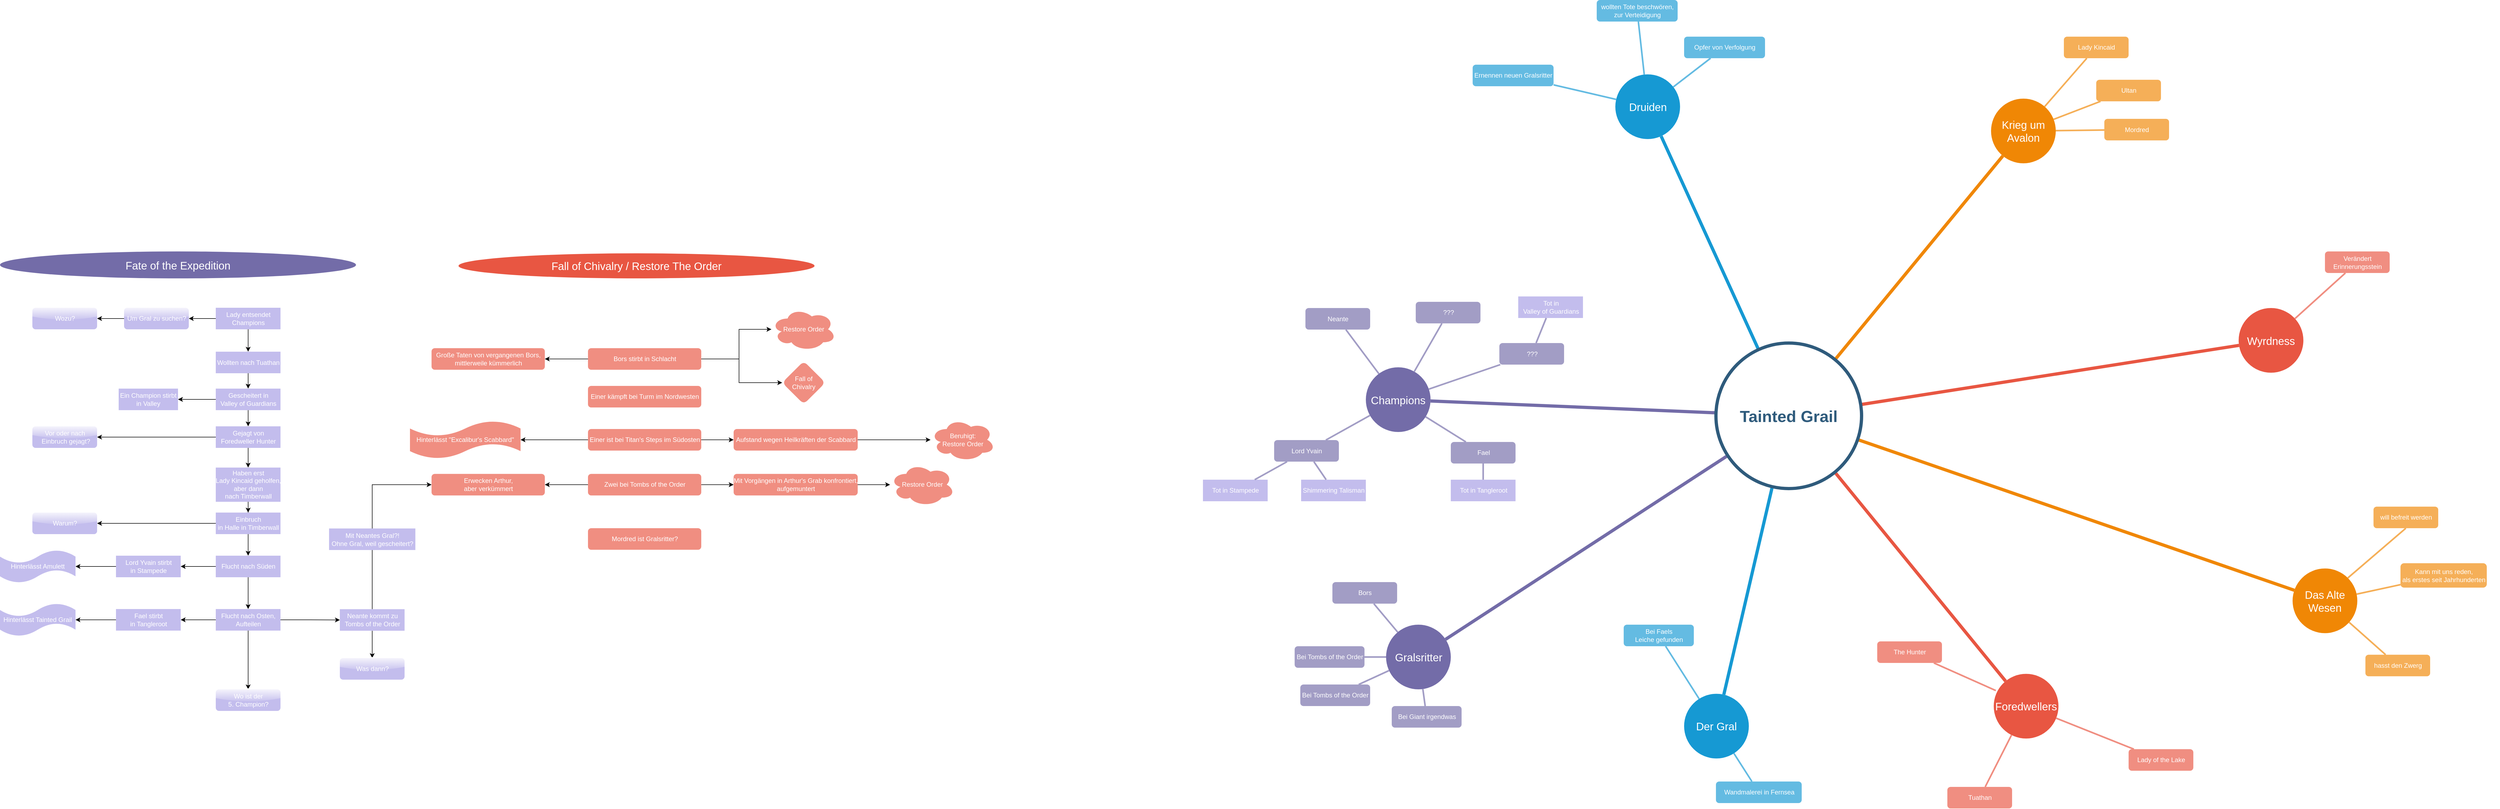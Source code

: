 <mxfile version="22.0.0" type="github">
  <diagram id="6a731a19-8d31-9384-78a2-239565b7b9f0" name="Page-1">
    <mxGraphModel dx="4365" dy="788" grid="1" gridSize="10" guides="1" tooltips="1" connect="1" arrows="1" fold="1" page="1" pageScale="1" pageWidth="1169" pageHeight="827" background="none" math="0" shadow="0">
      <root>
        <mxCell id="0" />
        <mxCell id="1" parent="0" />
        <mxCell id="1350" value="Der Gral" style="ellipse;whiteSpace=wrap;html=1;shadow=0;fontFamily=Helvetica;fontSize=20;fontColor=#FFFFFF;align=center;strokeWidth=3;fillColor=#1699D3;strokeColor=none;" parent="1" vertex="1">
          <mxGeometry x="2032" y="1307.25" width="120" height="120" as="geometry" />
        </mxCell>
        <mxCell id="1351" value="Das Alte Wesen" style="ellipse;whiteSpace=wrap;html=1;shadow=0;fontFamily=Helvetica;fontSize=20;fontColor=#FFFFFF;align=center;strokeWidth=3;fillColor=#F08705;strokeColor=none;gradientColor=none;" parent="1" vertex="1">
          <mxGeometry x="3160" y="1074.75" width="120" height="120" as="geometry" />
        </mxCell>
        <mxCell id="1352" value="Wyrdness" style="ellipse;whiteSpace=wrap;html=1;shadow=0;fontFamily=Helvetica;fontSize=20;fontColor=#FFFFFF;align=center;strokeWidth=3;fillColor=#E85642;strokeColor=none;" parent="1" vertex="1">
          <mxGeometry x="3060" y="591.5" width="120" height="120" as="geometry" />
        </mxCell>
        <mxCell id="1353" value="Druiden" style="ellipse;whiteSpace=wrap;html=1;shadow=0;fontFamily=Helvetica;fontSize=20;fontColor=#FFFFFF;align=center;strokeWidth=3;fillColor=#1699D3;strokeColor=none;" parent="1" vertex="1">
          <mxGeometry x="1904.5" y="158" width="120" height="120" as="geometry" />
        </mxCell>
        <mxCell id="1354" value="Gralsritter" style="ellipse;whiteSpace=wrap;html=1;shadow=0;fontFamily=Helvetica;fontSize=20;fontColor=#FFFFFF;align=center;strokeWidth=3;fillColor=#736ca8;strokeColor=none;" parent="1" vertex="1">
          <mxGeometry x="1479.5" y="1179" width="120" height="120" as="geometry" />
        </mxCell>
        <mxCell id="1355" value="Krieg um Avalon" style="ellipse;whiteSpace=wrap;html=1;shadow=0;fontFamily=Helvetica;fontSize=20;fontColor=#FFFFFF;align=center;strokeWidth=3;fillColor=#F08705;strokeColor=none;" parent="1" vertex="1">
          <mxGeometry x="2601" y="203" width="120" height="120" as="geometry" />
        </mxCell>
        <mxCell id="1356" value="Foredwellers" style="ellipse;whiteSpace=wrap;html=1;shadow=0;fontFamily=Helvetica;fontSize=20;fontColor=#FFFFFF;align=center;strokeWidth=3;fillColor=#E85642;strokeColor=none;" parent="1" vertex="1">
          <mxGeometry x="2606" y="1270.25" width="120" height="120" as="geometry" />
        </mxCell>
        <mxCell id="1359" style="endArrow=none;strokeWidth=6;strokeColor=#1699D3;html=1;" parent="1" source="1515" target="1350" edge="1">
          <mxGeometry relative="1" as="geometry" />
        </mxCell>
        <mxCell id="1360" style="endArrow=none;strokeWidth=6;strokeColor=#f08705;html=1;" parent="1" source="1515" target="1351" edge="1">
          <mxGeometry relative="1" as="geometry" />
        </mxCell>
        <mxCell id="1361" style="endArrow=none;strokeWidth=6;strokeColor=#E85642;html=1;" parent="1" source="1515" target="1352" edge="1">
          <mxGeometry relative="1" as="geometry" />
        </mxCell>
        <mxCell id="1362" style="endArrow=none;strokeWidth=6;strokeColor=#1699D3;html=1;" parent="1" source="1515" target="1353" edge="1">
          <mxGeometry relative="1" as="geometry" />
        </mxCell>
        <mxCell id="1363" style="endArrow=none;strokeWidth=6;strokeColor=#736CA8;html=1;" parent="1" source="1515" target="1516" edge="1">
          <mxGeometry relative="1" as="geometry" />
        </mxCell>
        <mxCell id="1364" style="endArrow=none;strokeWidth=6;strokeColor=#736ca8;html=1;" parent="1" source="1515" target="1354" edge="1">
          <mxGeometry relative="1" as="geometry" />
        </mxCell>
        <mxCell id="1365" value="" style="edgeStyle=none;endArrow=none;strokeWidth=6;strokeColor=#F08705;html=1;" parent="1" source="1515" target="1355" edge="1">
          <mxGeometry x="181" y="226.5" width="100" height="100" as="geometry">
            <mxPoint x="1311" y="306.5" as="sourcePoint" />
            <mxPoint x="1411" y="206.5" as="targetPoint" />
          </mxGeometry>
        </mxCell>
        <mxCell id="1366" value="" style="edgeStyle=none;endArrow=none;strokeWidth=6;strokeColor=#E85642;html=1;" parent="1" source="1515" target="1356" edge="1">
          <mxGeometry x="181" y="226.5" width="100" height="100" as="geometry">
            <mxPoint x="1311" y="306.5" as="sourcePoint" />
            <mxPoint x="1411" y="206.5" as="targetPoint" />
          </mxGeometry>
        </mxCell>
        <mxCell id="1371" value="Bei Faels &lt;br&gt;Leiche gefunden" style="rounded=1;fillColor=#64BBE2;strokeColor=none;strokeWidth=3;shadow=0;html=1;fontColor=#FFFFFF;" parent="1" vertex="1">
          <mxGeometry x="1920" y="1179" width="130" height="40" as="geometry" />
        </mxCell>
        <mxCell id="1372" value="Wandmalerei in Fernsea" style="rounded=1;fillColor=#64BBE2;strokeColor=none;strokeWidth=3;shadow=0;html=1;fontColor=#FFFFFF;" parent="1" vertex="1">
          <mxGeometry x="2091" y="1470" width="159" height="40" as="geometry" />
        </mxCell>
        <mxCell id="1383" value="" style="edgeStyle=none;endArrow=none;strokeWidth=3;strokeColor=#64BBE2;html=1;" parent="1" source="1350" target="1371" edge="1">
          <mxGeometry x="-221.5" y="56.5" width="100" height="100" as="geometry">
            <mxPoint x="1287" y="1192.25" as="sourcePoint" />
            <mxPoint x="1387" y="1092.25" as="targetPoint" />
          </mxGeometry>
        </mxCell>
        <mxCell id="1384" value="" style="edgeStyle=none;endArrow=none;strokeWidth=3;strokeColor=#64BBE2;html=1;" parent="1" source="1350" target="1372" edge="1">
          <mxGeometry x="-221.5" y="56.5" width="100" height="100" as="geometry">
            <mxPoint x="1287" y="1192.25" as="sourcePoint" />
            <mxPoint x="1387" y="1092.25" as="targetPoint" />
          </mxGeometry>
        </mxCell>
        <mxCell id="1397" value="Kann mit uns reden, &lt;br&gt;als erstes seit Jahrhunderten" style="rounded=1;fillColor=#f5af58;strokeColor=none;strokeWidth=3;shadow=0;html=1;fontColor=#FFFFFF;" parent="1" vertex="1">
          <mxGeometry x="3360" y="1065" width="160" height="45.25" as="geometry" />
        </mxCell>
        <mxCell id="1398" value="hasst den Zwerg" style="rounded=1;fillColor=#f5af58;strokeColor=none;strokeWidth=3;shadow=0;html=1;fontColor=#FFFFFF;" parent="1" vertex="1">
          <mxGeometry x="3295" y="1234.75" width="120" height="40" as="geometry" />
        </mxCell>
        <mxCell id="1409" value="" style="edgeStyle=none;endArrow=none;strokeWidth=3;strokeColor=#F5AF58;html=1;" parent="1" source="1351" target="1397" edge="1">
          <mxGeometry x="3.5" y="21.5" width="100" height="100" as="geometry">
            <mxPoint x="2060" y="954.75" as="sourcePoint" />
            <mxPoint x="2160" y="854.75" as="targetPoint" />
          </mxGeometry>
        </mxCell>
        <mxCell id="1410" value="" style="edgeStyle=none;endArrow=none;strokeWidth=3;strokeColor=#F5AF58;html=1;" parent="1" source="1351" target="1398" edge="1">
          <mxGeometry x="3.5" y="21.5" width="100" height="100" as="geometry">
            <mxPoint x="2060" y="954.75" as="sourcePoint" />
            <mxPoint x="2160" y="854.75" as="targetPoint" />
          </mxGeometry>
        </mxCell>
        <mxCell id="1418" value="Verändert &lt;br&gt;Erinnerungsstein" style="rounded=1;fillColor=#f08e81;strokeColor=none;strokeWidth=3;shadow=0;html=1;fontColor=#FFFFFF;" parent="1" vertex="1">
          <mxGeometry x="3220" y="486.5" width="120" height="40" as="geometry" />
        </mxCell>
        <mxCell id="1429" value="" style="edgeStyle=none;endArrow=none;strokeWidth=3;strokeColor=#F08E81;html=1;" parent="1" source="1352" target="1418" edge="1">
          <mxGeometry x="31" y="106.5" width="100" height="100" as="geometry">
            <mxPoint x="1390" y="441.5" as="sourcePoint" />
            <mxPoint x="1490" y="341.5" as="targetPoint" />
          </mxGeometry>
        </mxCell>
        <mxCell id="1443" value="wollten Tote beschwören,&lt;br&gt;zur Verteidigung" style="rounded=1;fillColor=#64BBE2;strokeColor=none;strokeWidth=3;shadow=0;html=1;fontColor=#FFFFFF;" parent="1" vertex="1">
          <mxGeometry x="1870" y="20" width="150" height="40" as="geometry" />
        </mxCell>
        <mxCell id="1454" value="" style="edgeStyle=none;endArrow=none;strokeWidth=3;strokeColor=#64BBE2;html=1;" parent="1" source="1353" target="1443" edge="1">
          <mxGeometry x="-24" y="196.5" width="100" height="100" as="geometry">
            <mxPoint x="-55.5" y="-352" as="sourcePoint" />
            <mxPoint x="44.5" y="-452" as="targetPoint" />
          </mxGeometry>
        </mxCell>
        <mxCell id="1457" value="Bors" style="rounded=1;fillColor=#a29dc5;strokeColor=none;strokeWidth=3;shadow=0;html=1;fontColor=#FFFFFF;" parent="1" vertex="1">
          <mxGeometry x="1380" y="1100" width="120" height="40" as="geometry" />
        </mxCell>
        <mxCell id="1462" value="Bei Tombs of the Order" style="rounded=1;fillColor=#a29dc5;strokeColor=none;strokeWidth=3;shadow=0;html=1;fontColor=#FFFFFF;" parent="1" vertex="1">
          <mxGeometry x="1310" y="1219" width="129.5" height="40" as="geometry" />
        </mxCell>
        <mxCell id="1466" value="" style="edgeStyle=none;endArrow=none;strokeWidth=3;strokeColor=#A29DC5;html=1;" parent="1" source="1354" target="1462" edge="1">
          <mxGeometry x="251" y="-103.5" width="100" height="100" as="geometry">
            <mxPoint x="19.5" y="4" as="sourcePoint" />
            <mxPoint x="119.5" y="-96" as="targetPoint" />
          </mxGeometry>
        </mxCell>
        <mxCell id="1467" value="" style="edgeStyle=none;endArrow=none;strokeWidth=3;strokeColor=#A29DC5;html=1;" parent="1" source="1354" target="1457" edge="1">
          <mxGeometry x="251" y="-103.5" width="100" height="100" as="geometry">
            <mxPoint x="19.5" y="4" as="sourcePoint" />
            <mxPoint x="119.5" y="-96" as="targetPoint" />
          </mxGeometry>
        </mxCell>
        <mxCell id="1468" value="Ultan" style="rounded=1;fillColor=#f5af58;strokeColor=none;strokeWidth=3;shadow=0;html=1;fontColor=#FFFFFF;" parent="1" vertex="1">
          <mxGeometry x="2796" y="168" width="120" height="40" as="geometry" />
        </mxCell>
        <mxCell id="1469" value="Mordred" style="rounded=1;fillColor=#f5af58;strokeColor=none;strokeWidth=3;shadow=0;html=1;fontColor=#FFFFFF;" parent="1" vertex="1">
          <mxGeometry x="2811" y="240.5" width="120" height="40" as="geometry" />
        </mxCell>
        <mxCell id="1478" value="Lady Kincaid" style="rounded=1;fillColor=#f5af58;strokeColor=none;strokeWidth=3;shadow=0;html=1;fontColor=#FFFFFF;" parent="1" vertex="1">
          <mxGeometry x="2736" y="88" width="120" height="40" as="geometry" />
        </mxCell>
        <mxCell id="1479" value="" style="edgeStyle=none;endArrow=none;strokeWidth=3;strokeColor=#F5AF58;html=1;" parent="1" source="1355" target="1478" edge="1">
          <mxGeometry x="243.5" y="39" width="100" height="100" as="geometry">
            <mxPoint x="1681" y="-967" as="sourcePoint" />
            <mxPoint x="1781" y="-1067" as="targetPoint" />
          </mxGeometry>
        </mxCell>
        <mxCell id="1480" value="" style="edgeStyle=none;endArrow=none;strokeWidth=3;strokeColor=#F5AF58;html=1;" parent="1" source="1355" target="1468" edge="1">
          <mxGeometry x="243.5" y="39" width="100" height="100" as="geometry">
            <mxPoint x="1681" y="-967" as="sourcePoint" />
            <mxPoint x="1781" y="-1067" as="targetPoint" />
          </mxGeometry>
        </mxCell>
        <mxCell id="1481" value="" style="edgeStyle=none;endArrow=none;strokeWidth=3;strokeColor=#F5AF58;html=1;" parent="1" source="1355" target="1469" edge="1">
          <mxGeometry x="243.5" y="39" width="100" height="100" as="geometry">
            <mxPoint x="1681" y="-967" as="sourcePoint" />
            <mxPoint x="1781" y="-1067" as="targetPoint" />
          </mxGeometry>
        </mxCell>
        <mxCell id="1500" value="Tuathan" style="rounded=1;fillColor=#f08e81;strokeColor=none;strokeWidth=3;shadow=0;html=1;fontColor=#FFFFFF;" parent="1" vertex="1">
          <mxGeometry x="2520" y="1480" width="120" height="40" as="geometry" />
        </mxCell>
        <mxCell id="1501" value="Lady of the Lake" style="rounded=1;fillColor=#f08e81;strokeColor=none;strokeWidth=3;shadow=0;html=1;fontColor=#FFFFFF;" parent="1" vertex="1">
          <mxGeometry x="2856" y="1410" width="120" height="40" as="geometry" />
        </mxCell>
        <mxCell id="1502" value="" style="edgeStyle=none;endArrow=none;strokeWidth=3;strokeColor=#F08E81;html=1;" parent="1" source="1356" target="1501" edge="1">
          <mxGeometry x="188.5" y="51.5" width="100" height="100" as="geometry">
            <mxPoint x="2236" y="250.25" as="sourcePoint" />
            <mxPoint x="2336" y="150.25" as="targetPoint" />
          </mxGeometry>
        </mxCell>
        <mxCell id="1513" value="" style="edgeStyle=none;endArrow=none;strokeWidth=3;strokeColor=#F08E81;html=1;" parent="1" source="1356" target="1500" edge="1">
          <mxGeometry x="188.5" y="51.5" width="100" height="100" as="geometry">
            <mxPoint x="2236" y="250.25" as="sourcePoint" />
            <mxPoint x="2336" y="150.25" as="targetPoint" />
          </mxGeometry>
        </mxCell>
        <mxCell id="1514" style="edgeStyle=orthogonalEdgeStyle;rounded=0;html=1;exitX=0.75;exitY=0;entryX=0.75;entryY=0;startArrow=none;startFill=0;endArrow=block;endFill=1;jettySize=auto;orthogonalLoop=1;strokeColor=#12aab5;strokeWidth=6;fontSize=20;fontColor=#2F5B7C;" parent="1" edge="1">
          <mxGeometry relative="1" as="geometry">
            <mxPoint x="3532.5" y="1105" as="sourcePoint" />
            <mxPoint x="3532.5" y="1105" as="targetPoint" />
          </mxGeometry>
        </mxCell>
        <mxCell id="1515" value="Tainted Grail" style="ellipse;whiteSpace=wrap;html=1;shadow=0;fontFamily=Helvetica;fontSize=30;fontColor=#2F5B7C;align=center;strokeColor=#2F5B7C;strokeWidth=6;fillColor=#FFFFFF;fontStyle=1;gradientColor=none;" parent="1" vertex="1">
          <mxGeometry x="2091" y="656.5" width="270" height="270" as="geometry" />
        </mxCell>
        <mxCell id="1516" value="Champions" style="ellipse;whiteSpace=wrap;html=1;shadow=0;fontFamily=Helvetica;fontSize=20;fontColor=#FFFFFF;align=center;strokeWidth=3;fillColor=#736ca8;strokeColor=none;" parent="1" vertex="1">
          <mxGeometry x="1442" y="701.5" width="120" height="120" as="geometry" />
        </mxCell>
        <mxCell id="1519" value="Neante" style="rounded=1;fillColor=#a29dc5;strokeColor=none;strokeWidth=3;shadow=0;html=1;fontColor=#FFFFFF;" parent="1" vertex="1">
          <mxGeometry x="1330" y="591.5" width="120" height="40" as="geometry" />
        </mxCell>
        <mxCell id="1520" value="???" style="rounded=1;fillColor=#a29dc5;strokeColor=none;strokeWidth=3;shadow=0;html=1;fontColor=#FFFFFF;" parent="1" vertex="1">
          <mxGeometry x="1534.5" y="580" width="120" height="40" as="geometry" />
        </mxCell>
        <mxCell id="1521" value="???" style="rounded=1;fillColor=#a29dc5;strokeColor=none;strokeWidth=3;shadow=0;html=1;fontColor=#FFFFFF;" parent="1" vertex="1">
          <mxGeometry x="1689.5" y="656.5" width="120" height="40" as="geometry" />
        </mxCell>
        <mxCell id="1523" value="Fael" style="rounded=1;fillColor=#a29dc5;strokeColor=none;strokeWidth=3;shadow=0;html=1;fontColor=#FFFFFF;" parent="1" vertex="1">
          <mxGeometry x="1599.5" y="840" width="120" height="40" as="geometry" />
        </mxCell>
        <mxCell id="1526" value="Lord Yvain" style="rounded=1;fillColor=#a29dc5;strokeColor=none;strokeWidth=3;shadow=0;html=1;fontColor=#FFFFFF;" parent="1" vertex="1">
          <mxGeometry x="1272" y="836.5" width="120" height="40" as="geometry" />
        </mxCell>
        <mxCell id="1531" value="" style="edgeStyle=none;endArrow=none;strokeWidth=3;strokeColor=#A29DC5;html=1;" parent="1" source="1516" target="1519" edge="1">
          <mxGeometry x="-1498" y="-303.5" width="100" height="100" as="geometry">
            <mxPoint x="-368" y="-223.5" as="sourcePoint" />
            <mxPoint x="-268" y="-323.5" as="targetPoint" />
          </mxGeometry>
        </mxCell>
        <mxCell id="1532" value="" style="edgeStyle=none;endArrow=none;strokeWidth=3;strokeColor=#A29DC5;html=1;" parent="1" source="1516" target="1520" edge="1">
          <mxGeometry x="-1498" y="-303.5" width="100" height="100" as="geometry">
            <mxPoint x="-368" y="-223.5" as="sourcePoint" />
            <mxPoint x="-268" y="-323.5" as="targetPoint" />
          </mxGeometry>
        </mxCell>
        <mxCell id="1533" value="" style="edgeStyle=none;endArrow=none;strokeWidth=3;strokeColor=#A29DC5;html=1;" parent="1" source="1516" target="1521" edge="1">
          <mxGeometry x="-1498" y="-303.5" width="100" height="100" as="geometry">
            <mxPoint x="-368" y="-223.5" as="sourcePoint" />
            <mxPoint x="-268" y="-323.5" as="targetPoint" />
          </mxGeometry>
        </mxCell>
        <mxCell id="1535" value="" style="edgeStyle=none;endArrow=none;strokeWidth=3;strokeColor=#A29DC5;html=1;" parent="1" source="1516" target="1523" edge="1">
          <mxGeometry x="-1498" y="-303.5" width="100" height="100" as="geometry">
            <mxPoint x="-368" y="-223.5" as="sourcePoint" />
            <mxPoint x="-268" y="-323.5" as="targetPoint" />
          </mxGeometry>
        </mxCell>
        <mxCell id="1538" value="" style="edgeStyle=none;endArrow=none;strokeWidth=3;strokeColor=#A29DC5;html=1;" parent="1" source="1516" target="1526" edge="1">
          <mxGeometry x="-1498" y="-303.5" width="100" height="100" as="geometry">
            <mxPoint x="-368" y="-223.5" as="sourcePoint" />
            <mxPoint x="-268" y="-323.5" as="targetPoint" />
          </mxGeometry>
        </mxCell>
        <mxCell id="g6st9Df7FxSZLDSMsTks-1542" value="will befreit werden" style="rounded=1;fillColor=#f5af58;strokeColor=none;strokeWidth=3;shadow=0;html=1;fontColor=#FFFFFF;" parent="1" vertex="1">
          <mxGeometry x="3310" y="960" width="120" height="40" as="geometry" />
        </mxCell>
        <mxCell id="g6st9Df7FxSZLDSMsTks-1544" value="" style="edgeStyle=none;endArrow=none;strokeWidth=3;strokeColor=#F5AF58;html=1;exitX=1;exitY=0;exitDx=0;exitDy=0;entryX=0.5;entryY=1;entryDx=0;entryDy=0;" parent="1" source="1351" target="g6st9Df7FxSZLDSMsTks-1542" edge="1">
          <mxGeometry x="3.5" y="21.5" width="100" height="100" as="geometry">
            <mxPoint x="3239.5" y="1047" as="sourcePoint" />
            <mxPoint x="3320.5" y="1030" as="targetPoint" />
          </mxGeometry>
        </mxCell>
        <mxCell id="g6st9Df7FxSZLDSMsTks-1546" value="The Hunter" style="rounded=1;fillColor=#f08e81;strokeColor=none;strokeWidth=3;shadow=0;html=1;fontColor=#FFFFFF;" parent="1" vertex="1">
          <mxGeometry x="2390" y="1210" width="120" height="40" as="geometry" />
        </mxCell>
        <mxCell id="g6st9Df7FxSZLDSMsTks-1548" value="" style="edgeStyle=none;endArrow=none;strokeWidth=3;strokeColor=#F08E81;html=1;exitX=0.032;exitY=0.258;exitDx=0;exitDy=0;exitPerimeter=0;" parent="1" source="1356" target="g6st9Df7FxSZLDSMsTks-1546" edge="1">
          <mxGeometry x="188.5" y="51.5" width="100" height="100" as="geometry">
            <mxPoint x="2700" y="1253.25" as="sourcePoint" />
            <mxPoint x="2844" y="1311.25" as="targetPoint" />
          </mxGeometry>
        </mxCell>
        <mxCell id="g6st9Df7FxSZLDSMsTks-1550" value="Tot in Stampede" style="rounded=0;fillColor=#C3BDED;strokeColor=none;strokeWidth=3;shadow=0;html=1;fontColor=#FFFFFF;glass=0;" parent="1" vertex="1">
          <mxGeometry x="1140" y="910" width="120" height="40" as="geometry" />
        </mxCell>
        <mxCell id="g6st9Df7FxSZLDSMsTks-1551" value="" style="edgeStyle=none;endArrow=none;strokeWidth=3;strokeColor=#A29DC5;html=1;" parent="1" source="1526" target="g6st9Df7FxSZLDSMsTks-1550" edge="1">
          <mxGeometry x="-1498" y="-303.5" width="100" height="100" as="geometry">
            <mxPoint x="1222" y="831.5" as="sourcePoint" />
            <mxPoint x="1140" y="876.5" as="targetPoint" />
          </mxGeometry>
        </mxCell>
        <mxCell id="g6st9Df7FxSZLDSMsTks-1552" value="Shimmering Talisman" style="rounded=0;fillColor=#C3BDED;strokeColor=none;strokeWidth=3;shadow=0;html=1;fontColor=#FFFFFF;glass=0;" parent="1" vertex="1">
          <mxGeometry x="1322" y="910" width="120" height="40" as="geometry" />
        </mxCell>
        <mxCell id="g6st9Df7FxSZLDSMsTks-1553" value="" style="edgeStyle=none;endArrow=none;strokeWidth=3;strokeColor=#A29DC5;html=1;" parent="1" source="1526" target="g6st9Df7FxSZLDSMsTks-1552" edge="1">
          <mxGeometry x="-1498" y="-303.5" width="100" height="100" as="geometry">
            <mxPoint x="1470" y="860" as="sourcePoint" />
            <mxPoint x="1410" y="894" as="targetPoint" />
          </mxGeometry>
        </mxCell>
        <mxCell id="g6st9Df7FxSZLDSMsTks-1554" value="Tot in Tangleroot" style="rounded=0;fillColor=#C3BDED;strokeColor=none;strokeWidth=3;shadow=0;html=1;fontColor=#FFFFFF;glass=0;" parent="1" vertex="1">
          <mxGeometry x="1599.5" y="910" width="120" height="40" as="geometry" />
        </mxCell>
        <mxCell id="g6st9Df7FxSZLDSMsTks-1555" value="" style="edgeStyle=none;endArrow=none;strokeWidth=3;strokeColor=#A29DC5;html=1;" parent="1" source="1523" target="g6st9Df7FxSZLDSMsTks-1554" edge="1">
          <mxGeometry x="-1498" y="-303.5" width="100" height="100" as="geometry">
            <mxPoint x="1519.5" y="876" as="sourcePoint" />
            <mxPoint x="1541.5" y="910" as="targetPoint" />
          </mxGeometry>
        </mxCell>
        <mxCell id="g6st9Df7FxSZLDSMsTks-1556" value="Tot in&lt;br&gt;Valley of Guardians" style="rounded=0;fillColor=#C3BDED;strokeColor=none;strokeWidth=3;shadow=0;html=1;fontColor=#FFFFFF;glass=0;" parent="1" vertex="1">
          <mxGeometry x="1724.5" y="570" width="120" height="40" as="geometry" />
        </mxCell>
        <mxCell id="g6st9Df7FxSZLDSMsTks-1557" value="" style="edgeStyle=none;endArrow=none;strokeWidth=3;strokeColor=#A29DC5;html=1;" parent="1" source="g6st9Df7FxSZLDSMsTks-1556" target="1521" edge="1">
          <mxGeometry x="-1498" y="-303.5" width="100" height="100" as="geometry">
            <mxPoint x="1908.2" y="596.5" as="sourcePoint" />
            <mxPoint x="1908.2" y="626.5" as="targetPoint" />
          </mxGeometry>
        </mxCell>
        <mxCell id="g6st9Df7FxSZLDSMsTks-1558" value="Opfer von Verfolgung" style="rounded=1;fillColor=#64BBE2;strokeColor=none;strokeWidth=3;shadow=0;html=1;fontColor=#FFFFFF;" parent="1" vertex="1">
          <mxGeometry x="2032" y="88" width="150" height="40" as="geometry" />
        </mxCell>
        <mxCell id="g6st9Df7FxSZLDSMsTks-1559" value="" style="edgeStyle=none;endArrow=none;strokeWidth=3;strokeColor=#64BBE2;html=1;" parent="1" source="1353" target="g6st9Df7FxSZLDSMsTks-1558" edge="1">
          <mxGeometry x="-24" y="196.5" width="100" height="100" as="geometry">
            <mxPoint x="1968" y="168" as="sourcePoint" />
            <mxPoint x="1957" y="70" as="targetPoint" />
          </mxGeometry>
        </mxCell>
        <mxCell id="g6st9Df7FxSZLDSMsTks-1560" value="Ernennen neuen Gralsritter" style="rounded=1;fillColor=#64BBE2;strokeColor=none;strokeWidth=3;shadow=0;html=1;fontColor=#FFFFFF;" parent="1" vertex="1">
          <mxGeometry x="1640" y="140" width="150" height="40" as="geometry" />
        </mxCell>
        <mxCell id="g6st9Df7FxSZLDSMsTks-1561" value="" style="edgeStyle=none;endArrow=none;strokeWidth=3;strokeColor=#64BBE2;html=1;" parent="1" source="1353" target="g6st9Df7FxSZLDSMsTks-1560" edge="1">
          <mxGeometry x="-24" y="196.5" width="100" height="100" as="geometry">
            <mxPoint x="1820.5" y="312" as="sourcePoint" />
            <mxPoint x="1809.5" y="214" as="targetPoint" />
          </mxGeometry>
        </mxCell>
        <mxCell id="g6st9Df7FxSZLDSMsTks-1562" value="Bei Tombs of the Order" style="rounded=1;fillColor=#a29dc5;strokeColor=none;strokeWidth=3;shadow=0;html=1;fontColor=#FFFFFF;" parent="1" vertex="1">
          <mxGeometry x="1320.5" y="1290" width="129.5" height="40" as="geometry" />
        </mxCell>
        <mxCell id="g6st9Df7FxSZLDSMsTks-1563" value="" style="edgeStyle=none;endArrow=none;strokeWidth=3;strokeColor=#A29DC5;html=1;" parent="1" source="1354" target="g6st9Df7FxSZLDSMsTks-1562" edge="1">
          <mxGeometry x="251" y="-103.5" width="100" height="100" as="geometry">
            <mxPoint x="1509" y="1309.64" as="sourcePoint" />
            <mxPoint x="1470" y="1309.64" as="targetPoint" />
          </mxGeometry>
        </mxCell>
        <mxCell id="g6st9Df7FxSZLDSMsTks-1564" value="Bei Giant irgendwas" style="rounded=1;fillColor=#a29dc5;strokeColor=none;strokeWidth=3;shadow=0;html=1;fontColor=#FFFFFF;" parent="1" vertex="1">
          <mxGeometry x="1490" y="1330" width="129.5" height="40" as="geometry" />
        </mxCell>
        <mxCell id="g6st9Df7FxSZLDSMsTks-1565" value="" style="edgeStyle=none;endArrow=none;strokeWidth=3;strokeColor=#A29DC5;html=1;" parent="1" source="1354" target="g6st9Df7FxSZLDSMsTks-1564" edge="1">
          <mxGeometry x="251" y="-103.5" width="100" height="100" as="geometry">
            <mxPoint x="1495" y="1274" as="sourcePoint" />
            <mxPoint x="1439" y="1300" as="targetPoint" />
          </mxGeometry>
        </mxCell>
        <mxCell id="g6st9Df7FxSZLDSMsTks-1571" value="" style="edgeStyle=orthogonalEdgeStyle;rounded=0;orthogonalLoop=1;jettySize=auto;html=1;" parent="1" source="g6st9Df7FxSZLDSMsTks-1568" target="g6st9Df7FxSZLDSMsTks-1570" edge="1">
          <mxGeometry relative="1" as="geometry" />
        </mxCell>
        <mxCell id="g6st9Df7FxSZLDSMsTks-1568" value="Wollten nach Tuathan" style="rounded=0;fillColor=#C3BDED;strokeColor=none;strokeWidth=3;shadow=0;html=1;fontColor=#FFFFFF;glass=0;" parent="1" vertex="1">
          <mxGeometry x="-690" y="672.5" width="120" height="40" as="geometry" />
        </mxCell>
        <mxCell id="g6st9Df7FxSZLDSMsTks-1573" value="" style="edgeStyle=orthogonalEdgeStyle;rounded=0;orthogonalLoop=1;jettySize=auto;html=1;" parent="1" source="g6st9Df7FxSZLDSMsTks-1570" target="g6st9Df7FxSZLDSMsTks-1572" edge="1">
          <mxGeometry relative="1" as="geometry" />
        </mxCell>
        <mxCell id="g6st9Df7FxSZLDSMsTks-1589" value="" style="edgeStyle=orthogonalEdgeStyle;rounded=0;orthogonalLoop=1;jettySize=auto;html=1;" parent="1" source="g6st9Df7FxSZLDSMsTks-1570" target="g6st9Df7FxSZLDSMsTks-1588" edge="1">
          <mxGeometry relative="1" as="geometry" />
        </mxCell>
        <mxCell id="g6st9Df7FxSZLDSMsTks-1570" value="Gescheitert in&lt;br&gt;Valley of Guardians" style="rounded=0;fillColor=#C3BDED;strokeColor=none;strokeWidth=3;shadow=0;html=1;fontColor=#FFFFFF;glass=0;" parent="1" vertex="1">
          <mxGeometry x="-690" y="741" width="120" height="40" as="geometry" />
        </mxCell>
        <mxCell id="g6st9Df7FxSZLDSMsTks-1579" value="" style="edgeStyle=orthogonalEdgeStyle;rounded=0;orthogonalLoop=1;jettySize=auto;html=1;" parent="1" source="g6st9Df7FxSZLDSMsTks-1572" target="g6st9Df7FxSZLDSMsTks-1578" edge="1">
          <mxGeometry relative="1" as="geometry" />
        </mxCell>
        <mxCell id="g6st9Df7FxSZLDSMsTks-1582" value="" style="edgeStyle=orthogonalEdgeStyle;rounded=0;orthogonalLoop=1;jettySize=auto;html=1;" parent="1" source="g6st9Df7FxSZLDSMsTks-1572" target="g6st9Df7FxSZLDSMsTks-1581" edge="1">
          <mxGeometry relative="1" as="geometry" />
        </mxCell>
        <mxCell id="g6st9Df7FxSZLDSMsTks-1572" value="Gejagt von&lt;br&gt;Foredweller Hunter" style="rounded=0;fillColor=#C3BDED;strokeColor=none;strokeWidth=3;shadow=0;html=1;fontColor=#FFFFFF;glass=0;" parent="1" vertex="1">
          <mxGeometry x="-690" y="811" width="120" height="40" as="geometry" />
        </mxCell>
        <mxCell id="g6st9Df7FxSZLDSMsTks-1577" value="" style="edgeStyle=orthogonalEdgeStyle;rounded=0;orthogonalLoop=1;jettySize=auto;html=1;" parent="1" source="g6st9Df7FxSZLDSMsTks-1574" target="g6st9Df7FxSZLDSMsTks-1576" edge="1">
          <mxGeometry relative="1" as="geometry" />
        </mxCell>
        <mxCell id="g6st9Df7FxSZLDSMsTks-1585" value="" style="edgeStyle=orthogonalEdgeStyle;rounded=0;orthogonalLoop=1;jettySize=auto;html=1;" parent="1" source="g6st9Df7FxSZLDSMsTks-1574" target="g6st9Df7FxSZLDSMsTks-1584" edge="1">
          <mxGeometry relative="1" as="geometry" />
        </mxCell>
        <mxCell id="g6st9Df7FxSZLDSMsTks-1574" value="Einbruch &lt;br&gt;in Halle in Timberwall" style="rounded=0;fillColor=#C3BDED;strokeColor=none;strokeWidth=3;shadow=0;html=1;fontColor=#FFFFFF;glass=0;" parent="1" vertex="1">
          <mxGeometry x="-690" y="971" width="120" height="40" as="geometry" />
        </mxCell>
        <mxCell id="g6st9Df7FxSZLDSMsTks-1576" value="Warum?" style="rounded=1;fillColor=#C3BDED;strokeColor=none;strokeWidth=3;shadow=0;html=1;fontColor=#FFFFFF;glass=1;" parent="1" vertex="1">
          <mxGeometry x="-1030" y="971" width="120" height="40" as="geometry" />
        </mxCell>
        <mxCell id="g6st9Df7FxSZLDSMsTks-1578" value="Vor oder nach&lt;br&gt;&amp;nbsp;Einbruch gejagt?" style="rounded=1;fillColor=#C3BDED;strokeColor=none;strokeWidth=3;shadow=0;html=1;fontColor=#FFFFFF;glass=1;" parent="1" vertex="1">
          <mxGeometry x="-1030" y="811" width="120" height="40" as="geometry" />
        </mxCell>
        <mxCell id="g6st9Df7FxSZLDSMsTks-1583" value="" style="edgeStyle=orthogonalEdgeStyle;rounded=0;orthogonalLoop=1;jettySize=auto;html=1;" parent="1" source="g6st9Df7FxSZLDSMsTks-1581" target="g6st9Df7FxSZLDSMsTks-1574" edge="1">
          <mxGeometry relative="1" as="geometry" />
        </mxCell>
        <mxCell id="g6st9Df7FxSZLDSMsTks-1581" value="Haben erst&lt;br&gt;Lady Kincaid geholfen,&lt;br&gt;aber dann &lt;br&gt;nach Timberwall" style="rounded=0;fillColor=#C3BDED;strokeColor=none;strokeWidth=3;shadow=0;html=1;fontColor=#FFFFFF;glass=0;" parent="1" vertex="1">
          <mxGeometry x="-690" y="887.5" width="120" height="63.5" as="geometry" />
        </mxCell>
        <mxCell id="g6st9Df7FxSZLDSMsTks-1587" value="" style="edgeStyle=orthogonalEdgeStyle;rounded=0;orthogonalLoop=1;jettySize=auto;html=1;" parent="1" source="g6st9Df7FxSZLDSMsTks-1584" target="g6st9Df7FxSZLDSMsTks-1586" edge="1">
          <mxGeometry relative="1" as="geometry" />
        </mxCell>
        <mxCell id="g6st9Df7FxSZLDSMsTks-1591" value="" style="edgeStyle=orthogonalEdgeStyle;rounded=0;orthogonalLoop=1;jettySize=auto;html=1;" parent="1" source="g6st9Df7FxSZLDSMsTks-1584" target="g6st9Df7FxSZLDSMsTks-1590" edge="1">
          <mxGeometry relative="1" as="geometry" />
        </mxCell>
        <mxCell id="g6st9Df7FxSZLDSMsTks-1584" value="Flucht nach Süden" style="rounded=0;fillColor=#C3BDED;strokeColor=none;strokeWidth=3;shadow=0;html=1;fontColor=#FFFFFF;glass=0;" parent="1" vertex="1">
          <mxGeometry x="-690" y="1051" width="120" height="40" as="geometry" />
        </mxCell>
        <mxCell id="g6st9Df7FxSZLDSMsTks-1597" value="" style="edgeStyle=orthogonalEdgeStyle;rounded=0;orthogonalLoop=1;jettySize=auto;html=1;" parent="1" source="g6st9Df7FxSZLDSMsTks-1586" target="g6st9Df7FxSZLDSMsTks-1596" edge="1">
          <mxGeometry relative="1" as="geometry" />
        </mxCell>
        <mxCell id="g6st9Df7FxSZLDSMsTks-1586" value="Lord Yvain stirbt&lt;br&gt;in Stampede" style="rounded=0;fillColor=#C3BDED;strokeColor=none;strokeWidth=3;shadow=0;html=1;fontColor=#FFFFFF;glass=0;" parent="1" vertex="1">
          <mxGeometry x="-875" y="1051" width="120" height="40" as="geometry" />
        </mxCell>
        <mxCell id="g6st9Df7FxSZLDSMsTks-1588" value="Ein Champion stirbt in Valley" style="whiteSpace=wrap;html=1;fillColor=#C3BDED;strokeColor=none;fontColor=#FFFFFF;rounded=0;strokeWidth=3;shadow=0;glass=0;" parent="1" vertex="1">
          <mxGeometry x="-870" y="741" width="110" height="40" as="geometry" />
        </mxCell>
        <mxCell id="g6st9Df7FxSZLDSMsTks-1593" value="" style="edgeStyle=orthogonalEdgeStyle;rounded=0;orthogonalLoop=1;jettySize=auto;html=1;" parent="1" source="g6st9Df7FxSZLDSMsTks-1590" target="g6st9Df7FxSZLDSMsTks-1592" edge="1">
          <mxGeometry relative="1" as="geometry" />
        </mxCell>
        <mxCell id="g6st9Df7FxSZLDSMsTks-1599" value="" style="edgeStyle=orthogonalEdgeStyle;rounded=0;orthogonalLoop=1;jettySize=auto;html=1;" parent="1" source="g6st9Df7FxSZLDSMsTks-1590" target="g6st9Df7FxSZLDSMsTks-1598" edge="1">
          <mxGeometry relative="1" as="geometry" />
        </mxCell>
        <mxCell id="g6st9Df7FxSZLDSMsTks-1614" value="" style="edgeStyle=orthogonalEdgeStyle;rounded=0;orthogonalLoop=1;jettySize=auto;html=1;" parent="1" source="g6st9Df7FxSZLDSMsTks-1590" target="g6st9Df7FxSZLDSMsTks-1613" edge="1">
          <mxGeometry relative="1" as="geometry" />
        </mxCell>
        <mxCell id="g6st9Df7FxSZLDSMsTks-1590" value="Flucht nach Osten,&lt;br&gt;Aufteilen" style="rounded=0;fillColor=#C3BDED;strokeColor=none;strokeWidth=3;shadow=0;html=1;fontColor=#FFFFFF;glass=0;" parent="1" vertex="1">
          <mxGeometry x="-690" y="1150" width="120" height="40" as="geometry" />
        </mxCell>
        <mxCell id="g6st9Df7FxSZLDSMsTks-1595" value="" style="edgeStyle=orthogonalEdgeStyle;rounded=0;orthogonalLoop=1;jettySize=auto;html=1;" parent="1" source="g6st9Df7FxSZLDSMsTks-1592" target="g6st9Df7FxSZLDSMsTks-1594" edge="1">
          <mxGeometry relative="1" as="geometry" />
        </mxCell>
        <mxCell id="g6st9Df7FxSZLDSMsTks-1592" value="Fael stirbt&lt;br&gt;in Tangleroot" style="rounded=0;fillColor=#C3BDED;strokeColor=none;strokeWidth=3;shadow=0;html=1;fontColor=#FFFFFF;glass=0;" parent="1" vertex="1">
          <mxGeometry x="-875" y="1150" width="120" height="40" as="geometry" />
        </mxCell>
        <mxCell id="g6st9Df7FxSZLDSMsTks-1594" value="Hinterlässt Tainted Grail" style="shape=tape;whiteSpace=wrap;html=1;fillColor=#C3BDED;strokeColor=none;fontColor=#FFFFFF;rounded=0;strokeWidth=3;shadow=0;glass=0;" parent="1" vertex="1">
          <mxGeometry x="-1090" y="1139.5" width="140" height="61" as="geometry" />
        </mxCell>
        <mxCell id="g6st9Df7FxSZLDSMsTks-1596" value="Hinterlässt Amulett" style="shape=tape;whiteSpace=wrap;html=1;fillColor=#C3BDED;strokeColor=none;fontColor=#FFFFFF;rounded=0;strokeWidth=3;shadow=0;glass=0;" parent="1" vertex="1">
          <mxGeometry x="-1090" y="1040.5" width="140" height="61" as="geometry" />
        </mxCell>
        <mxCell id="g6st9Df7FxSZLDSMsTks-1601" value="" style="edgeStyle=orthogonalEdgeStyle;rounded=0;orthogonalLoop=1;jettySize=auto;html=1;" parent="1" source="g6st9Df7FxSZLDSMsTks-1598" target="g6st9Df7FxSZLDSMsTks-1600" edge="1">
          <mxGeometry relative="1" as="geometry" />
        </mxCell>
        <mxCell id="rrVYOLlGuRWR9MpwZNbw-1540" style="edgeStyle=orthogonalEdgeStyle;rounded=0;orthogonalLoop=1;jettySize=auto;html=1;exitX=0.5;exitY=0;exitDx=0;exitDy=0;entryX=0;entryY=0.5;entryDx=0;entryDy=0;" edge="1" parent="1" source="g6st9Df7FxSZLDSMsTks-1598" target="rrVYOLlGuRWR9MpwZNbw-1538">
          <mxGeometry relative="1" as="geometry" />
        </mxCell>
        <mxCell id="g6st9Df7FxSZLDSMsTks-1598" value="Neante kommt zu&lt;br&gt;Tombs of the Order" style="rounded=0;fillColor=#C3BDED;strokeColor=none;strokeWidth=3;shadow=0;html=1;fontColor=#FFFFFF;glass=0;" parent="1" vertex="1">
          <mxGeometry x="-460" y="1150.25" width="120" height="40" as="geometry" />
        </mxCell>
        <mxCell id="g6st9Df7FxSZLDSMsTks-1600" value="Was dann?" style="rounded=1;fillColor=#C3BDED;strokeColor=none;strokeWidth=3;shadow=0;html=1;fontColor=#FFFFFF;glass=1;" parent="1" vertex="1">
          <mxGeometry x="-460" y="1241" width="120" height="40" as="geometry" />
        </mxCell>
        <mxCell id="g6st9Df7FxSZLDSMsTks-1606" style="edgeStyle=orthogonalEdgeStyle;rounded=0;orthogonalLoop=1;jettySize=auto;html=1;exitX=0.5;exitY=1;exitDx=0;exitDy=0;" parent="1" source="g6st9Df7FxSZLDSMsTks-1604" target="g6st9Df7FxSZLDSMsTks-1568" edge="1">
          <mxGeometry relative="1" as="geometry" />
        </mxCell>
        <mxCell id="g6st9Df7FxSZLDSMsTks-1610" value="" style="edgeStyle=orthogonalEdgeStyle;rounded=0;orthogonalLoop=1;jettySize=auto;html=1;" parent="1" source="g6st9Df7FxSZLDSMsTks-1604" target="g6st9Df7FxSZLDSMsTks-1609" edge="1">
          <mxGeometry relative="1" as="geometry" />
        </mxCell>
        <mxCell id="g6st9Df7FxSZLDSMsTks-1604" value="Lady entsendet&lt;br&gt;Champions" style="rounded=0;fillColor=#C3BDED;strokeColor=none;strokeWidth=3;shadow=0;html=1;fontColor=#FFFFFF;glass=0;" parent="1" vertex="1">
          <mxGeometry x="-690" y="591" width="120" height="40" as="geometry" />
        </mxCell>
        <mxCell id="g6st9Df7FxSZLDSMsTks-1608" value="Warum?" style="rounded=1;fillColor=#C3BDED;strokeColor=none;strokeWidth=3;shadow=0;html=1;fontColor=#FFFFFF;glass=1;" parent="1" vertex="1">
          <mxGeometry x="-1030" y="971" width="120" height="40" as="geometry" />
        </mxCell>
        <mxCell id="g6st9Df7FxSZLDSMsTks-1612" value="" style="edgeStyle=orthogonalEdgeStyle;rounded=0;orthogonalLoop=1;jettySize=auto;html=1;" parent="1" source="g6st9Df7FxSZLDSMsTks-1609" target="g6st9Df7FxSZLDSMsTks-1611" edge="1">
          <mxGeometry relative="1" as="geometry" />
        </mxCell>
        <mxCell id="g6st9Df7FxSZLDSMsTks-1609" value="Um Gral zu suchen?" style="rounded=1;fillColor=#C3BDED;strokeColor=none;strokeWidth=3;shadow=0;html=1;fontColor=#FFFFFF;glass=1;" parent="1" vertex="1">
          <mxGeometry x="-860" y="591" width="120" height="40" as="geometry" />
        </mxCell>
        <mxCell id="g6st9Df7FxSZLDSMsTks-1611" value="Wozu?" style="rounded=1;fillColor=#C3BDED;strokeColor=none;strokeWidth=3;shadow=0;html=1;fontColor=#FFFFFF;glass=1;" parent="1" vertex="1">
          <mxGeometry x="-1030" y="591" width="120" height="40" as="geometry" />
        </mxCell>
        <mxCell id="g6st9Df7FxSZLDSMsTks-1613" value="Wo ist der&lt;br&gt;5. Champion?" style="rounded=1;fillColor=#C3BDED;strokeColor=none;strokeWidth=3;shadow=0;html=1;fontColor=#FFFFFF;glass=1;" parent="1" vertex="1">
          <mxGeometry x="-690" y="1299" width="120" height="40" as="geometry" />
        </mxCell>
        <mxCell id="g6st9Df7FxSZLDSMsTks-1616" value="Fate of the Expedition" style="ellipse;whiteSpace=wrap;html=1;shadow=0;fontFamily=Helvetica;fontSize=20;fontColor=#FFFFFF;align=center;strokeWidth=3;fillColor=#736ca8;strokeColor=none;" parent="1" vertex="1">
          <mxGeometry x="-1090" y="486.5" width="660" height="50" as="geometry" />
        </mxCell>
        <mxCell id="g6st9Df7FxSZLDSMsTks-1618" value="Fall of Chivalry / Restore The Order" style="ellipse;whiteSpace=wrap;html=1;shadow=0;fontFamily=Helvetica;fontSize=20;fontColor=#FFFFFF;align=center;strokeWidth=3;fillColor=#E85642;strokeColor=none;" parent="1" vertex="1">
          <mxGeometry x="-240" y="490" width="660" height="46.5" as="geometry" />
        </mxCell>
        <mxCell id="g6st9Df7FxSZLDSMsTks-1621" value="" style="edgeStyle=orthogonalEdgeStyle;rounded=0;orthogonalLoop=1;jettySize=auto;html=1;" parent="1" source="g6st9Df7FxSZLDSMsTks-1619" target="g6st9Df7FxSZLDSMsTks-1620" edge="1">
          <mxGeometry relative="1" as="geometry" />
        </mxCell>
        <mxCell id="g6st9Df7FxSZLDSMsTks-1638" value="" style="edgeStyle=orthogonalEdgeStyle;rounded=0;orthogonalLoop=1;jettySize=auto;html=1;" parent="1" source="g6st9Df7FxSZLDSMsTks-1619" target="g6st9Df7FxSZLDSMsTks-1637" edge="1">
          <mxGeometry relative="1" as="geometry">
            <Array as="points">
              <mxPoint x="280" y="686" />
              <mxPoint x="280" y="730" />
            </Array>
          </mxGeometry>
        </mxCell>
        <mxCell id="g6st9Df7FxSZLDSMsTks-1639" style="edgeStyle=orthogonalEdgeStyle;rounded=0;orthogonalLoop=1;jettySize=auto;html=1;exitX=1;exitY=0.5;exitDx=0;exitDy=0;" parent="1" source="g6st9Df7FxSZLDSMsTks-1619" target="g6st9Df7FxSZLDSMsTks-1631" edge="1">
          <mxGeometry relative="1" as="geometry">
            <Array as="points">
              <mxPoint x="280" y="686" />
              <mxPoint x="280" y="631" />
            </Array>
          </mxGeometry>
        </mxCell>
        <mxCell id="g6st9Df7FxSZLDSMsTks-1619" value="Bors stirbt in Schlacht" style="rounded=1;fillColor=#f08e81;strokeColor=none;strokeWidth=3;shadow=0;html=1;fontColor=#FFFFFF;" parent="1" vertex="1">
          <mxGeometry y="666" width="210" height="40" as="geometry" />
        </mxCell>
        <mxCell id="g6st9Df7FxSZLDSMsTks-1620" value="Große Taten von vergangenen Bors,&lt;br&gt;mittlerweile kümmerlich" style="rounded=1;fillColor=#f08e81;strokeColor=none;strokeWidth=3;shadow=0;html=1;fontColor=#FFFFFF;" parent="1" vertex="1">
          <mxGeometry x="-290" y="666" width="210" height="40" as="geometry" />
        </mxCell>
        <mxCell id="g6st9Df7FxSZLDSMsTks-1622" value="Einer kämpft bei Turm im Nordwesten" style="rounded=1;fillColor=#f08e81;strokeColor=none;strokeWidth=3;shadow=0;html=1;fontColor=#FFFFFF;" parent="1" vertex="1">
          <mxGeometry y="736" width="210" height="40" as="geometry" />
        </mxCell>
        <mxCell id="g6st9Df7FxSZLDSMsTks-1626" value="" style="edgeStyle=orthogonalEdgeStyle;rounded=0;orthogonalLoop=1;jettySize=auto;html=1;" parent="1" source="g6st9Df7FxSZLDSMsTks-1623" target="g6st9Df7FxSZLDSMsTks-1625" edge="1">
          <mxGeometry relative="1" as="geometry" />
        </mxCell>
        <mxCell id="g6st9Df7FxSZLDSMsTks-1628" value="" style="edgeStyle=orthogonalEdgeStyle;rounded=0;orthogonalLoop=1;jettySize=auto;html=1;" parent="1" source="g6st9Df7FxSZLDSMsTks-1623" target="g6st9Df7FxSZLDSMsTks-1627" edge="1">
          <mxGeometry relative="1" as="geometry" />
        </mxCell>
        <mxCell id="g6st9Df7FxSZLDSMsTks-1623" value="Einer ist bei Titan&#39;s Steps im Südosten" style="rounded=1;fillColor=#f08e81;strokeColor=none;strokeWidth=3;shadow=0;html=1;fontColor=#FFFFFF;" parent="1" vertex="1">
          <mxGeometry y="816" width="210" height="40" as="geometry" />
        </mxCell>
        <mxCell id="g6st9Df7FxSZLDSMsTks-1625" value="Hinterlässt &quot;Excalibur&#39;s Scabbard&quot;" style="shape=tape;whiteSpace=wrap;html=1;fillColor=#f08e81;strokeColor=none;fontColor=#FFFFFF;rounded=1;strokeWidth=3;shadow=0;" parent="1" vertex="1">
          <mxGeometry x="-330" y="801" width="205" height="70" as="geometry" />
        </mxCell>
        <mxCell id="g6st9Df7FxSZLDSMsTks-1630" value="" style="edgeStyle=orthogonalEdgeStyle;rounded=0;orthogonalLoop=1;jettySize=auto;html=1;" parent="1" source="g6st9Df7FxSZLDSMsTks-1627" target="g6st9Df7FxSZLDSMsTks-1629" edge="1">
          <mxGeometry relative="1" as="geometry" />
        </mxCell>
        <mxCell id="g6st9Df7FxSZLDSMsTks-1627" value="Aufstand wegen Heilkräften der Scabbard" style="rounded=1;fillColor=#f08e81;strokeColor=none;strokeWidth=3;shadow=0;html=1;fontColor=#FFFFFF;" parent="1" vertex="1">
          <mxGeometry x="270" y="816" width="230" height="40" as="geometry" />
        </mxCell>
        <mxCell id="g6st9Df7FxSZLDSMsTks-1629" value="Beruhigt:&lt;br&gt;Restore Order" style="ellipse;shape=cloud;whiteSpace=wrap;html=1;fillColor=#f08e81;strokeColor=none;fontColor=#FFFFFF;rounded=1;strokeWidth=3;shadow=0;" parent="1" vertex="1">
          <mxGeometry x="635" y="796" width="120" height="80" as="geometry" />
        </mxCell>
        <mxCell id="g6st9Df7FxSZLDSMsTks-1631" value="Restore Order" style="ellipse;shape=cloud;whiteSpace=wrap;html=1;fillColor=#f08e81;strokeColor=none;fontColor=#FFFFFF;rounded=1;strokeWidth=3;shadow=0;" parent="1" vertex="1">
          <mxGeometry x="340" y="591" width="120" height="80" as="geometry" />
        </mxCell>
        <mxCell id="g6st9Df7FxSZLDSMsTks-1637" value="Fall of Chivalry" style="rhombus;whiteSpace=wrap;html=1;fillColor=#f08e81;strokeColor=none;fontColor=#FFFFFF;rounded=1;strokeWidth=3;shadow=0;" parent="1" vertex="1">
          <mxGeometry x="360" y="690" width="80" height="80" as="geometry" />
        </mxCell>
        <mxCell id="g6st9Df7FxSZLDSMsTks-1642" value="" style="edgeStyle=orthogonalEdgeStyle;rounded=0;orthogonalLoop=1;jettySize=auto;html=1;" parent="1" source="g6st9Df7FxSZLDSMsTks-1640" target="g6st9Df7FxSZLDSMsTks-1641" edge="1">
          <mxGeometry relative="1" as="geometry" />
        </mxCell>
        <mxCell id="rrVYOLlGuRWR9MpwZNbw-1539" value="" style="edgeStyle=orthogonalEdgeStyle;rounded=0;orthogonalLoop=1;jettySize=auto;html=1;" edge="1" parent="1" source="g6st9Df7FxSZLDSMsTks-1640" target="rrVYOLlGuRWR9MpwZNbw-1538">
          <mxGeometry relative="1" as="geometry" />
        </mxCell>
        <mxCell id="g6st9Df7FxSZLDSMsTks-1640" value="Zwei bei Tombs of the Order" style="rounded=1;fillColor=#f08e81;strokeColor=none;strokeWidth=3;shadow=0;html=1;fontColor=#FFFFFF;" parent="1" vertex="1">
          <mxGeometry y="899.25" width="210" height="40" as="geometry" />
        </mxCell>
        <mxCell id="g6st9Df7FxSZLDSMsTks-1646" value="" style="edgeStyle=orthogonalEdgeStyle;rounded=0;orthogonalLoop=1;jettySize=auto;html=1;" parent="1" source="g6st9Df7FxSZLDSMsTks-1641" target="g6st9Df7FxSZLDSMsTks-1645" edge="1">
          <mxGeometry relative="1" as="geometry" />
        </mxCell>
        <mxCell id="g6st9Df7FxSZLDSMsTks-1641" value="Mit Vorgängen in Arthur&#39;s Grab konfrontiert,&lt;br&gt;aufgemuntert" style="rounded=1;fillColor=#f08e81;strokeColor=none;strokeWidth=3;shadow=0;html=1;fontColor=#FFFFFF;" parent="1" vertex="1">
          <mxGeometry x="270" y="899.25" width="230" height="40" as="geometry" />
        </mxCell>
        <mxCell id="g6st9Df7FxSZLDSMsTks-1645" value="Restore Order" style="ellipse;shape=cloud;whiteSpace=wrap;html=1;fillColor=#f08e81;strokeColor=none;fontColor=#FFFFFF;rounded=1;strokeWidth=3;shadow=0;" parent="1" vertex="1">
          <mxGeometry x="560" y="879.25" width="120" height="80" as="geometry" />
        </mxCell>
        <mxCell id="rrVYOLlGuRWR9MpwZNbw-1538" value="Erwecken Arthur,&lt;br&gt;aber verkümmert" style="rounded=1;fillColor=#f08e81;strokeColor=none;strokeWidth=3;shadow=0;html=1;fontColor=#FFFFFF;" vertex="1" parent="1">
          <mxGeometry x="-290" y="899.25" width="210" height="40" as="geometry" />
        </mxCell>
        <mxCell id="rrVYOLlGuRWR9MpwZNbw-1541" value="Mit Neantes Gral?!&lt;br&gt;Ohne Gral, weil gescheitert?" style="rounded=0;fillColor=#C3BDED;strokeColor=none;strokeWidth=3;shadow=0;html=1;fontColor=#FFFFFF;glass=0;" vertex="1" parent="1">
          <mxGeometry x="-480" y="1000.5" width="160" height="40" as="geometry" />
        </mxCell>
        <mxCell id="rrVYOLlGuRWR9MpwZNbw-1542" value="Mordred ist Gralsritter?" style="rounded=1;fillColor=#f08e81;strokeColor=none;strokeWidth=3;shadow=0;html=1;fontColor=#FFFFFF;" vertex="1" parent="1">
          <mxGeometry y="1000" width="210" height="40" as="geometry" />
        </mxCell>
      </root>
    </mxGraphModel>
  </diagram>
</mxfile>
